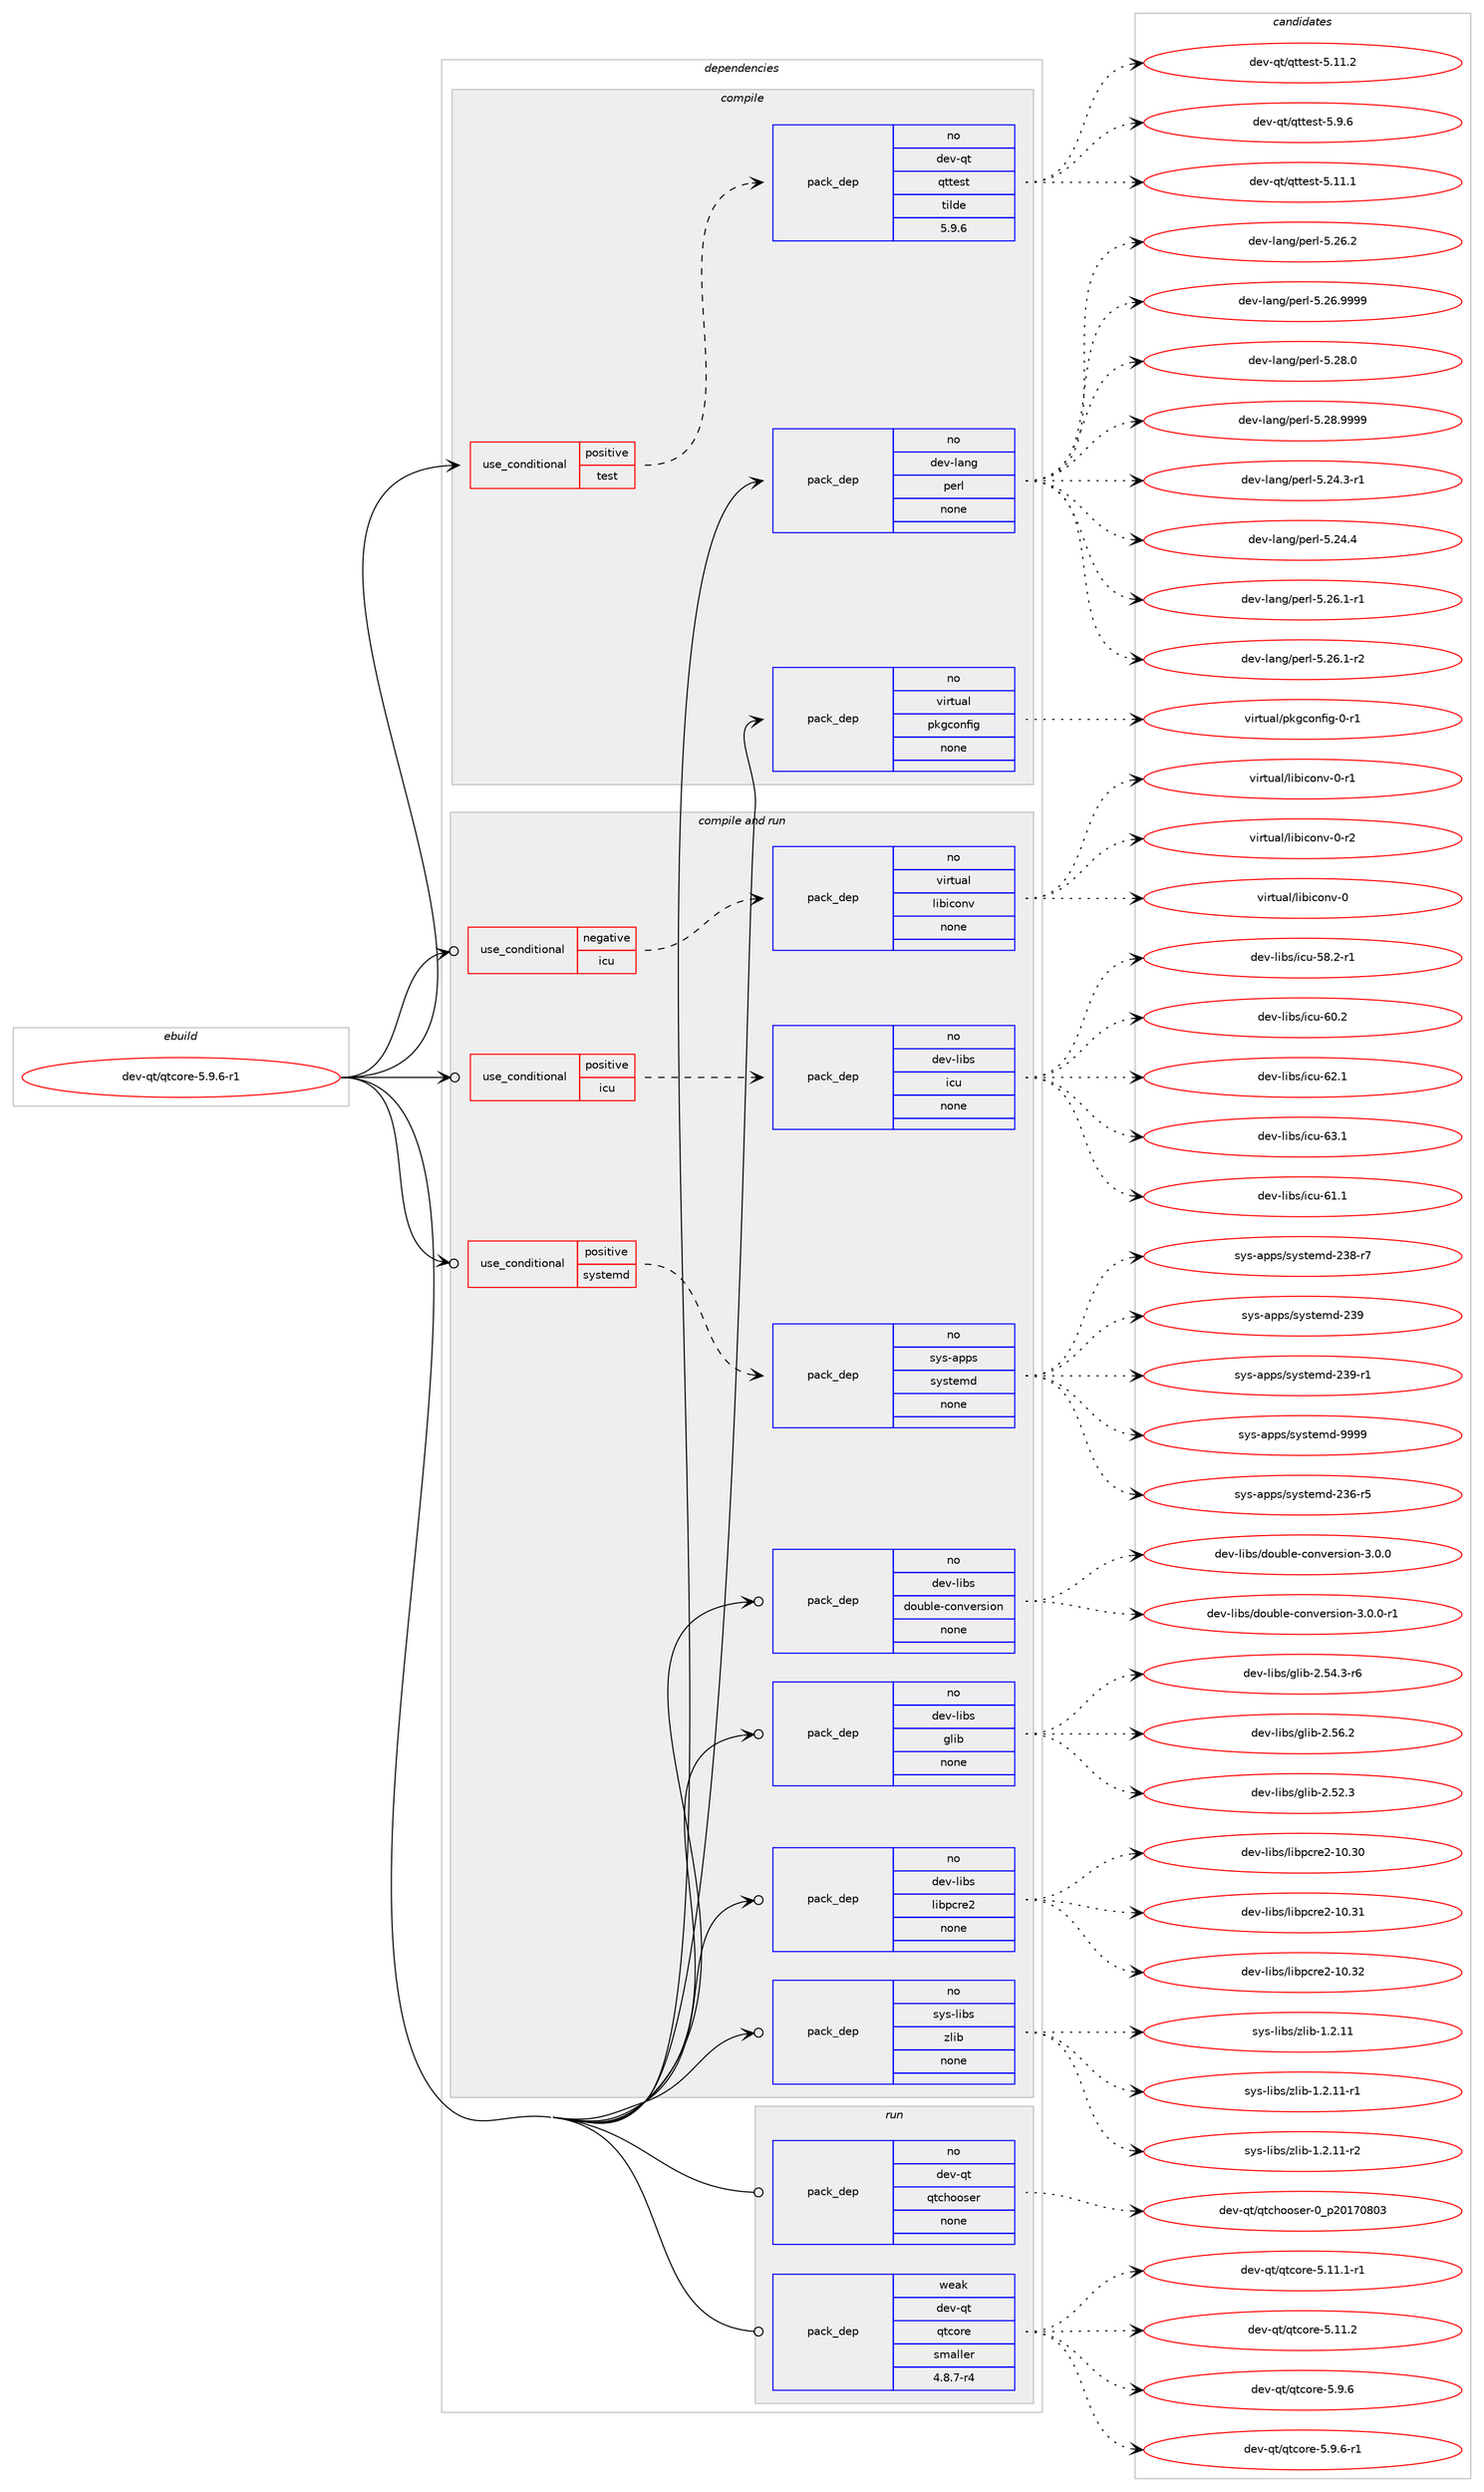 digraph prolog {

# *************
# Graph options
# *************

newrank=true;
concentrate=true;
compound=true;
graph [rankdir=LR,fontname=Helvetica,fontsize=10,ranksep=1.5];#, ranksep=2.5, nodesep=0.2];
edge  [arrowhead=vee];
node  [fontname=Helvetica,fontsize=10];

# **********
# The ebuild
# **********

subgraph cluster_leftcol {
color=gray;
rank=same;
label=<<i>ebuild</i>>;
id [label="dev-qt/qtcore-5.9.6-r1", color=red, width=4, href="../dev-qt/qtcore-5.9.6-r1.svg"];
}

# ****************
# The dependencies
# ****************

subgraph cluster_midcol {
color=gray;
label=<<i>dependencies</i>>;
subgraph cluster_compile {
fillcolor="#eeeeee";
style=filled;
label=<<i>compile</i>>;
subgraph cond1049 {
dependency4778 [label=<<TABLE BORDER="0" CELLBORDER="1" CELLSPACING="0" CELLPADDING="4"><TR><TD ROWSPAN="3" CELLPADDING="10">use_conditional</TD></TR><TR><TD>positive</TD></TR><TR><TD>test</TD></TR></TABLE>>, shape=none, color=red];
subgraph pack3612 {
dependency4779 [label=<<TABLE BORDER="0" CELLBORDER="1" CELLSPACING="0" CELLPADDING="4" WIDTH="220"><TR><TD ROWSPAN="6" CELLPADDING="30">pack_dep</TD></TR><TR><TD WIDTH="110">no</TD></TR><TR><TD>dev-qt</TD></TR><TR><TD>qttest</TD></TR><TR><TD>tilde</TD></TR><TR><TD>5.9.6</TD></TR></TABLE>>, shape=none, color=blue];
}
dependency4778:e -> dependency4779:w [weight=20,style="dashed",arrowhead="vee"];
}
id:e -> dependency4778:w [weight=20,style="solid",arrowhead="vee"];
subgraph pack3613 {
dependency4780 [label=<<TABLE BORDER="0" CELLBORDER="1" CELLSPACING="0" CELLPADDING="4" WIDTH="220"><TR><TD ROWSPAN="6" CELLPADDING="30">pack_dep</TD></TR><TR><TD WIDTH="110">no</TD></TR><TR><TD>dev-lang</TD></TR><TR><TD>perl</TD></TR><TR><TD>none</TD></TR><TR><TD></TD></TR></TABLE>>, shape=none, color=blue];
}
id:e -> dependency4780:w [weight=20,style="solid",arrowhead="vee"];
subgraph pack3614 {
dependency4781 [label=<<TABLE BORDER="0" CELLBORDER="1" CELLSPACING="0" CELLPADDING="4" WIDTH="220"><TR><TD ROWSPAN="6" CELLPADDING="30">pack_dep</TD></TR><TR><TD WIDTH="110">no</TD></TR><TR><TD>virtual</TD></TR><TR><TD>pkgconfig</TD></TR><TR><TD>none</TD></TR><TR><TD></TD></TR></TABLE>>, shape=none, color=blue];
}
id:e -> dependency4781:w [weight=20,style="solid",arrowhead="vee"];
}
subgraph cluster_compileandrun {
fillcolor="#eeeeee";
style=filled;
label=<<i>compile and run</i>>;
subgraph cond1050 {
dependency4782 [label=<<TABLE BORDER="0" CELLBORDER="1" CELLSPACING="0" CELLPADDING="4"><TR><TD ROWSPAN="3" CELLPADDING="10">use_conditional</TD></TR><TR><TD>negative</TD></TR><TR><TD>icu</TD></TR></TABLE>>, shape=none, color=red];
subgraph pack3615 {
dependency4783 [label=<<TABLE BORDER="0" CELLBORDER="1" CELLSPACING="0" CELLPADDING="4" WIDTH="220"><TR><TD ROWSPAN="6" CELLPADDING="30">pack_dep</TD></TR><TR><TD WIDTH="110">no</TD></TR><TR><TD>virtual</TD></TR><TR><TD>libiconv</TD></TR><TR><TD>none</TD></TR><TR><TD></TD></TR></TABLE>>, shape=none, color=blue];
}
dependency4782:e -> dependency4783:w [weight=20,style="dashed",arrowhead="vee"];
}
id:e -> dependency4782:w [weight=20,style="solid",arrowhead="odotvee"];
subgraph cond1051 {
dependency4784 [label=<<TABLE BORDER="0" CELLBORDER="1" CELLSPACING="0" CELLPADDING="4"><TR><TD ROWSPAN="3" CELLPADDING="10">use_conditional</TD></TR><TR><TD>positive</TD></TR><TR><TD>icu</TD></TR></TABLE>>, shape=none, color=red];
subgraph pack3616 {
dependency4785 [label=<<TABLE BORDER="0" CELLBORDER="1" CELLSPACING="0" CELLPADDING="4" WIDTH="220"><TR><TD ROWSPAN="6" CELLPADDING="30">pack_dep</TD></TR><TR><TD WIDTH="110">no</TD></TR><TR><TD>dev-libs</TD></TR><TR><TD>icu</TD></TR><TR><TD>none</TD></TR><TR><TD></TD></TR></TABLE>>, shape=none, color=blue];
}
dependency4784:e -> dependency4785:w [weight=20,style="dashed",arrowhead="vee"];
}
id:e -> dependency4784:w [weight=20,style="solid",arrowhead="odotvee"];
subgraph cond1052 {
dependency4786 [label=<<TABLE BORDER="0" CELLBORDER="1" CELLSPACING="0" CELLPADDING="4"><TR><TD ROWSPAN="3" CELLPADDING="10">use_conditional</TD></TR><TR><TD>positive</TD></TR><TR><TD>systemd</TD></TR></TABLE>>, shape=none, color=red];
subgraph pack3617 {
dependency4787 [label=<<TABLE BORDER="0" CELLBORDER="1" CELLSPACING="0" CELLPADDING="4" WIDTH="220"><TR><TD ROWSPAN="6" CELLPADDING="30">pack_dep</TD></TR><TR><TD WIDTH="110">no</TD></TR><TR><TD>sys-apps</TD></TR><TR><TD>systemd</TD></TR><TR><TD>none</TD></TR><TR><TD></TD></TR></TABLE>>, shape=none, color=blue];
}
dependency4786:e -> dependency4787:w [weight=20,style="dashed",arrowhead="vee"];
}
id:e -> dependency4786:w [weight=20,style="solid",arrowhead="odotvee"];
subgraph pack3618 {
dependency4788 [label=<<TABLE BORDER="0" CELLBORDER="1" CELLSPACING="0" CELLPADDING="4" WIDTH="220"><TR><TD ROWSPAN="6" CELLPADDING="30">pack_dep</TD></TR><TR><TD WIDTH="110">no</TD></TR><TR><TD>dev-libs</TD></TR><TR><TD>double-conversion</TD></TR><TR><TD>none</TD></TR><TR><TD></TD></TR></TABLE>>, shape=none, color=blue];
}
id:e -> dependency4788:w [weight=20,style="solid",arrowhead="odotvee"];
subgraph pack3619 {
dependency4789 [label=<<TABLE BORDER="0" CELLBORDER="1" CELLSPACING="0" CELLPADDING="4" WIDTH="220"><TR><TD ROWSPAN="6" CELLPADDING="30">pack_dep</TD></TR><TR><TD WIDTH="110">no</TD></TR><TR><TD>dev-libs</TD></TR><TR><TD>glib</TD></TR><TR><TD>none</TD></TR><TR><TD></TD></TR></TABLE>>, shape=none, color=blue];
}
id:e -> dependency4789:w [weight=20,style="solid",arrowhead="odotvee"];
subgraph pack3620 {
dependency4790 [label=<<TABLE BORDER="0" CELLBORDER="1" CELLSPACING="0" CELLPADDING="4" WIDTH="220"><TR><TD ROWSPAN="6" CELLPADDING="30">pack_dep</TD></TR><TR><TD WIDTH="110">no</TD></TR><TR><TD>dev-libs</TD></TR><TR><TD>libpcre2</TD></TR><TR><TD>none</TD></TR><TR><TD></TD></TR></TABLE>>, shape=none, color=blue];
}
id:e -> dependency4790:w [weight=20,style="solid",arrowhead="odotvee"];
subgraph pack3621 {
dependency4791 [label=<<TABLE BORDER="0" CELLBORDER="1" CELLSPACING="0" CELLPADDING="4" WIDTH="220"><TR><TD ROWSPAN="6" CELLPADDING="30">pack_dep</TD></TR><TR><TD WIDTH="110">no</TD></TR><TR><TD>sys-libs</TD></TR><TR><TD>zlib</TD></TR><TR><TD>none</TD></TR><TR><TD></TD></TR></TABLE>>, shape=none, color=blue];
}
id:e -> dependency4791:w [weight=20,style="solid",arrowhead="odotvee"];
}
subgraph cluster_run {
fillcolor="#eeeeee";
style=filled;
label=<<i>run</i>>;
subgraph pack3622 {
dependency4792 [label=<<TABLE BORDER="0" CELLBORDER="1" CELLSPACING="0" CELLPADDING="4" WIDTH="220"><TR><TD ROWSPAN="6" CELLPADDING="30">pack_dep</TD></TR><TR><TD WIDTH="110">no</TD></TR><TR><TD>dev-qt</TD></TR><TR><TD>qtchooser</TD></TR><TR><TD>none</TD></TR><TR><TD></TD></TR></TABLE>>, shape=none, color=blue];
}
id:e -> dependency4792:w [weight=20,style="solid",arrowhead="odot"];
subgraph pack3623 {
dependency4793 [label=<<TABLE BORDER="0" CELLBORDER="1" CELLSPACING="0" CELLPADDING="4" WIDTH="220"><TR><TD ROWSPAN="6" CELLPADDING="30">pack_dep</TD></TR><TR><TD WIDTH="110">weak</TD></TR><TR><TD>dev-qt</TD></TR><TR><TD>qtcore</TD></TR><TR><TD>smaller</TD></TR><TR><TD>4.8.7-r4</TD></TR></TABLE>>, shape=none, color=blue];
}
id:e -> dependency4793:w [weight=20,style="solid",arrowhead="odot"];
}
}

# **************
# The candidates
# **************

subgraph cluster_choices {
rank=same;
color=gray;
label=<<i>candidates</i>>;

subgraph choice3612 {
color=black;
nodesep=1;
choice100101118451131164711311611610111511645534649494649 [label="dev-qt/qttest-5.11.1", color=red, width=4,href="../dev-qt/qttest-5.11.1.svg"];
choice100101118451131164711311611610111511645534649494650 [label="dev-qt/qttest-5.11.2", color=red, width=4,href="../dev-qt/qttest-5.11.2.svg"];
choice1001011184511311647113116116101115116455346574654 [label="dev-qt/qttest-5.9.6", color=red, width=4,href="../dev-qt/qttest-5.9.6.svg"];
dependency4779:e -> choice100101118451131164711311611610111511645534649494649:w [style=dotted,weight="100"];
dependency4779:e -> choice100101118451131164711311611610111511645534649494650:w [style=dotted,weight="100"];
dependency4779:e -> choice1001011184511311647113116116101115116455346574654:w [style=dotted,weight="100"];
}
subgraph choice3613 {
color=black;
nodesep=1;
choice100101118451089711010347112101114108455346505246514511449 [label="dev-lang/perl-5.24.3-r1", color=red, width=4,href="../dev-lang/perl-5.24.3-r1.svg"];
choice10010111845108971101034711210111410845534650524652 [label="dev-lang/perl-5.24.4", color=red, width=4,href="../dev-lang/perl-5.24.4.svg"];
choice100101118451089711010347112101114108455346505446494511449 [label="dev-lang/perl-5.26.1-r1", color=red, width=4,href="../dev-lang/perl-5.26.1-r1.svg"];
choice100101118451089711010347112101114108455346505446494511450 [label="dev-lang/perl-5.26.1-r2", color=red, width=4,href="../dev-lang/perl-5.26.1-r2.svg"];
choice10010111845108971101034711210111410845534650544650 [label="dev-lang/perl-5.26.2", color=red, width=4,href="../dev-lang/perl-5.26.2.svg"];
choice10010111845108971101034711210111410845534650544657575757 [label="dev-lang/perl-5.26.9999", color=red, width=4,href="../dev-lang/perl-5.26.9999.svg"];
choice10010111845108971101034711210111410845534650564648 [label="dev-lang/perl-5.28.0", color=red, width=4,href="../dev-lang/perl-5.28.0.svg"];
choice10010111845108971101034711210111410845534650564657575757 [label="dev-lang/perl-5.28.9999", color=red, width=4,href="../dev-lang/perl-5.28.9999.svg"];
dependency4780:e -> choice100101118451089711010347112101114108455346505246514511449:w [style=dotted,weight="100"];
dependency4780:e -> choice10010111845108971101034711210111410845534650524652:w [style=dotted,weight="100"];
dependency4780:e -> choice100101118451089711010347112101114108455346505446494511449:w [style=dotted,weight="100"];
dependency4780:e -> choice100101118451089711010347112101114108455346505446494511450:w [style=dotted,weight="100"];
dependency4780:e -> choice10010111845108971101034711210111410845534650544650:w [style=dotted,weight="100"];
dependency4780:e -> choice10010111845108971101034711210111410845534650544657575757:w [style=dotted,weight="100"];
dependency4780:e -> choice10010111845108971101034711210111410845534650564648:w [style=dotted,weight="100"];
dependency4780:e -> choice10010111845108971101034711210111410845534650564657575757:w [style=dotted,weight="100"];
}
subgraph choice3614 {
color=black;
nodesep=1;
choice11810511411611797108471121071039911111010210510345484511449 [label="virtual/pkgconfig-0-r1", color=red, width=4,href="../virtual/pkgconfig-0-r1.svg"];
dependency4781:e -> choice11810511411611797108471121071039911111010210510345484511449:w [style=dotted,weight="100"];
}
subgraph choice3615 {
color=black;
nodesep=1;
choice118105114116117971084710810598105991111101184548 [label="virtual/libiconv-0", color=red, width=4,href="../virtual/libiconv-0.svg"];
choice1181051141161179710847108105981059911111011845484511449 [label="virtual/libiconv-0-r1", color=red, width=4,href="../virtual/libiconv-0-r1.svg"];
choice1181051141161179710847108105981059911111011845484511450 [label="virtual/libiconv-0-r2", color=red, width=4,href="../virtual/libiconv-0-r2.svg"];
dependency4783:e -> choice118105114116117971084710810598105991111101184548:w [style=dotted,weight="100"];
dependency4783:e -> choice1181051141161179710847108105981059911111011845484511449:w [style=dotted,weight="100"];
dependency4783:e -> choice1181051141161179710847108105981059911111011845484511450:w [style=dotted,weight="100"];
}
subgraph choice3616 {
color=black;
nodesep=1;
choice100101118451081059811547105991174554494649 [label="dev-libs/icu-61.1", color=red, width=4,href="../dev-libs/icu-61.1.svg"];
choice1001011184510810598115471059911745535646504511449 [label="dev-libs/icu-58.2-r1", color=red, width=4,href="../dev-libs/icu-58.2-r1.svg"];
choice100101118451081059811547105991174554484650 [label="dev-libs/icu-60.2", color=red, width=4,href="../dev-libs/icu-60.2.svg"];
choice100101118451081059811547105991174554504649 [label="dev-libs/icu-62.1", color=red, width=4,href="../dev-libs/icu-62.1.svg"];
choice100101118451081059811547105991174554514649 [label="dev-libs/icu-63.1", color=red, width=4,href="../dev-libs/icu-63.1.svg"];
dependency4785:e -> choice100101118451081059811547105991174554494649:w [style=dotted,weight="100"];
dependency4785:e -> choice1001011184510810598115471059911745535646504511449:w [style=dotted,weight="100"];
dependency4785:e -> choice100101118451081059811547105991174554484650:w [style=dotted,weight="100"];
dependency4785:e -> choice100101118451081059811547105991174554504649:w [style=dotted,weight="100"];
dependency4785:e -> choice100101118451081059811547105991174554514649:w [style=dotted,weight="100"];
}
subgraph choice3617 {
color=black;
nodesep=1;
choice115121115459711211211547115121115116101109100455051544511453 [label="sys-apps/systemd-236-r5", color=red, width=4,href="../sys-apps/systemd-236-r5.svg"];
choice115121115459711211211547115121115116101109100455051564511455 [label="sys-apps/systemd-238-r7", color=red, width=4,href="../sys-apps/systemd-238-r7.svg"];
choice11512111545971121121154711512111511610110910045505157 [label="sys-apps/systemd-239", color=red, width=4,href="../sys-apps/systemd-239.svg"];
choice115121115459711211211547115121115116101109100455051574511449 [label="sys-apps/systemd-239-r1", color=red, width=4,href="../sys-apps/systemd-239-r1.svg"];
choice1151211154597112112115471151211151161011091004557575757 [label="sys-apps/systemd-9999", color=red, width=4,href="../sys-apps/systemd-9999.svg"];
dependency4787:e -> choice115121115459711211211547115121115116101109100455051544511453:w [style=dotted,weight="100"];
dependency4787:e -> choice115121115459711211211547115121115116101109100455051564511455:w [style=dotted,weight="100"];
dependency4787:e -> choice11512111545971121121154711512111511610110910045505157:w [style=dotted,weight="100"];
dependency4787:e -> choice115121115459711211211547115121115116101109100455051574511449:w [style=dotted,weight="100"];
dependency4787:e -> choice1151211154597112112115471151211151161011091004557575757:w [style=dotted,weight="100"];
}
subgraph choice3618 {
color=black;
nodesep=1;
choice100101118451081059811547100111117981081014599111110118101114115105111110455146484648 [label="dev-libs/double-conversion-3.0.0", color=red, width=4,href="../dev-libs/double-conversion-3.0.0.svg"];
choice1001011184510810598115471001111179810810145991111101181011141151051111104551464846484511449 [label="dev-libs/double-conversion-3.0.0-r1", color=red, width=4,href="../dev-libs/double-conversion-3.0.0-r1.svg"];
dependency4788:e -> choice100101118451081059811547100111117981081014599111110118101114115105111110455146484648:w [style=dotted,weight="100"];
dependency4788:e -> choice1001011184510810598115471001111179810810145991111101181011141151051111104551464846484511449:w [style=dotted,weight="100"];
}
subgraph choice3619 {
color=black;
nodesep=1;
choice1001011184510810598115471031081059845504653504651 [label="dev-libs/glib-2.52.3", color=red, width=4,href="../dev-libs/glib-2.52.3.svg"];
choice10010111845108105981154710310810598455046535246514511454 [label="dev-libs/glib-2.54.3-r6", color=red, width=4,href="../dev-libs/glib-2.54.3-r6.svg"];
choice1001011184510810598115471031081059845504653544650 [label="dev-libs/glib-2.56.2", color=red, width=4,href="../dev-libs/glib-2.56.2.svg"];
dependency4789:e -> choice1001011184510810598115471031081059845504653504651:w [style=dotted,weight="100"];
dependency4789:e -> choice10010111845108105981154710310810598455046535246514511454:w [style=dotted,weight="100"];
dependency4789:e -> choice1001011184510810598115471031081059845504653544650:w [style=dotted,weight="100"];
}
subgraph choice3620 {
color=black;
nodesep=1;
choice100101118451081059811547108105981129911410150454948465148 [label="dev-libs/libpcre2-10.30", color=red, width=4,href="../dev-libs/libpcre2-10.30.svg"];
choice100101118451081059811547108105981129911410150454948465149 [label="dev-libs/libpcre2-10.31", color=red, width=4,href="../dev-libs/libpcre2-10.31.svg"];
choice100101118451081059811547108105981129911410150454948465150 [label="dev-libs/libpcre2-10.32", color=red, width=4,href="../dev-libs/libpcre2-10.32.svg"];
dependency4790:e -> choice100101118451081059811547108105981129911410150454948465148:w [style=dotted,weight="100"];
dependency4790:e -> choice100101118451081059811547108105981129911410150454948465149:w [style=dotted,weight="100"];
dependency4790:e -> choice100101118451081059811547108105981129911410150454948465150:w [style=dotted,weight="100"];
}
subgraph choice3621 {
color=black;
nodesep=1;
choice1151211154510810598115471221081059845494650464949 [label="sys-libs/zlib-1.2.11", color=red, width=4,href="../sys-libs/zlib-1.2.11.svg"];
choice11512111545108105981154712210810598454946504649494511449 [label="sys-libs/zlib-1.2.11-r1", color=red, width=4,href="../sys-libs/zlib-1.2.11-r1.svg"];
choice11512111545108105981154712210810598454946504649494511450 [label="sys-libs/zlib-1.2.11-r2", color=red, width=4,href="../sys-libs/zlib-1.2.11-r2.svg"];
dependency4791:e -> choice1151211154510810598115471221081059845494650464949:w [style=dotted,weight="100"];
dependency4791:e -> choice11512111545108105981154712210810598454946504649494511449:w [style=dotted,weight="100"];
dependency4791:e -> choice11512111545108105981154712210810598454946504649494511450:w [style=dotted,weight="100"];
}
subgraph choice3622 {
color=black;
nodesep=1;
choice1001011184511311647113116991041111111151011144548951125048495548564851 [label="dev-qt/qtchooser-0_p20170803", color=red, width=4,href="../dev-qt/qtchooser-0_p20170803.svg"];
dependency4792:e -> choice1001011184511311647113116991041111111151011144548951125048495548564851:w [style=dotted,weight="100"];
}
subgraph choice3623 {
color=black;
nodesep=1;
choice100101118451131164711311699111114101455346494946494511449 [label="dev-qt/qtcore-5.11.1-r1", color=red, width=4,href="../dev-qt/qtcore-5.11.1-r1.svg"];
choice10010111845113116471131169911111410145534649494650 [label="dev-qt/qtcore-5.11.2", color=red, width=4,href="../dev-qt/qtcore-5.11.2.svg"];
choice100101118451131164711311699111114101455346574654 [label="dev-qt/qtcore-5.9.6", color=red, width=4,href="../dev-qt/qtcore-5.9.6.svg"];
choice1001011184511311647113116991111141014553465746544511449 [label="dev-qt/qtcore-5.9.6-r1", color=red, width=4,href="../dev-qt/qtcore-5.9.6-r1.svg"];
dependency4793:e -> choice100101118451131164711311699111114101455346494946494511449:w [style=dotted,weight="100"];
dependency4793:e -> choice10010111845113116471131169911111410145534649494650:w [style=dotted,weight="100"];
dependency4793:e -> choice100101118451131164711311699111114101455346574654:w [style=dotted,weight="100"];
dependency4793:e -> choice1001011184511311647113116991111141014553465746544511449:w [style=dotted,weight="100"];
}
}

}
